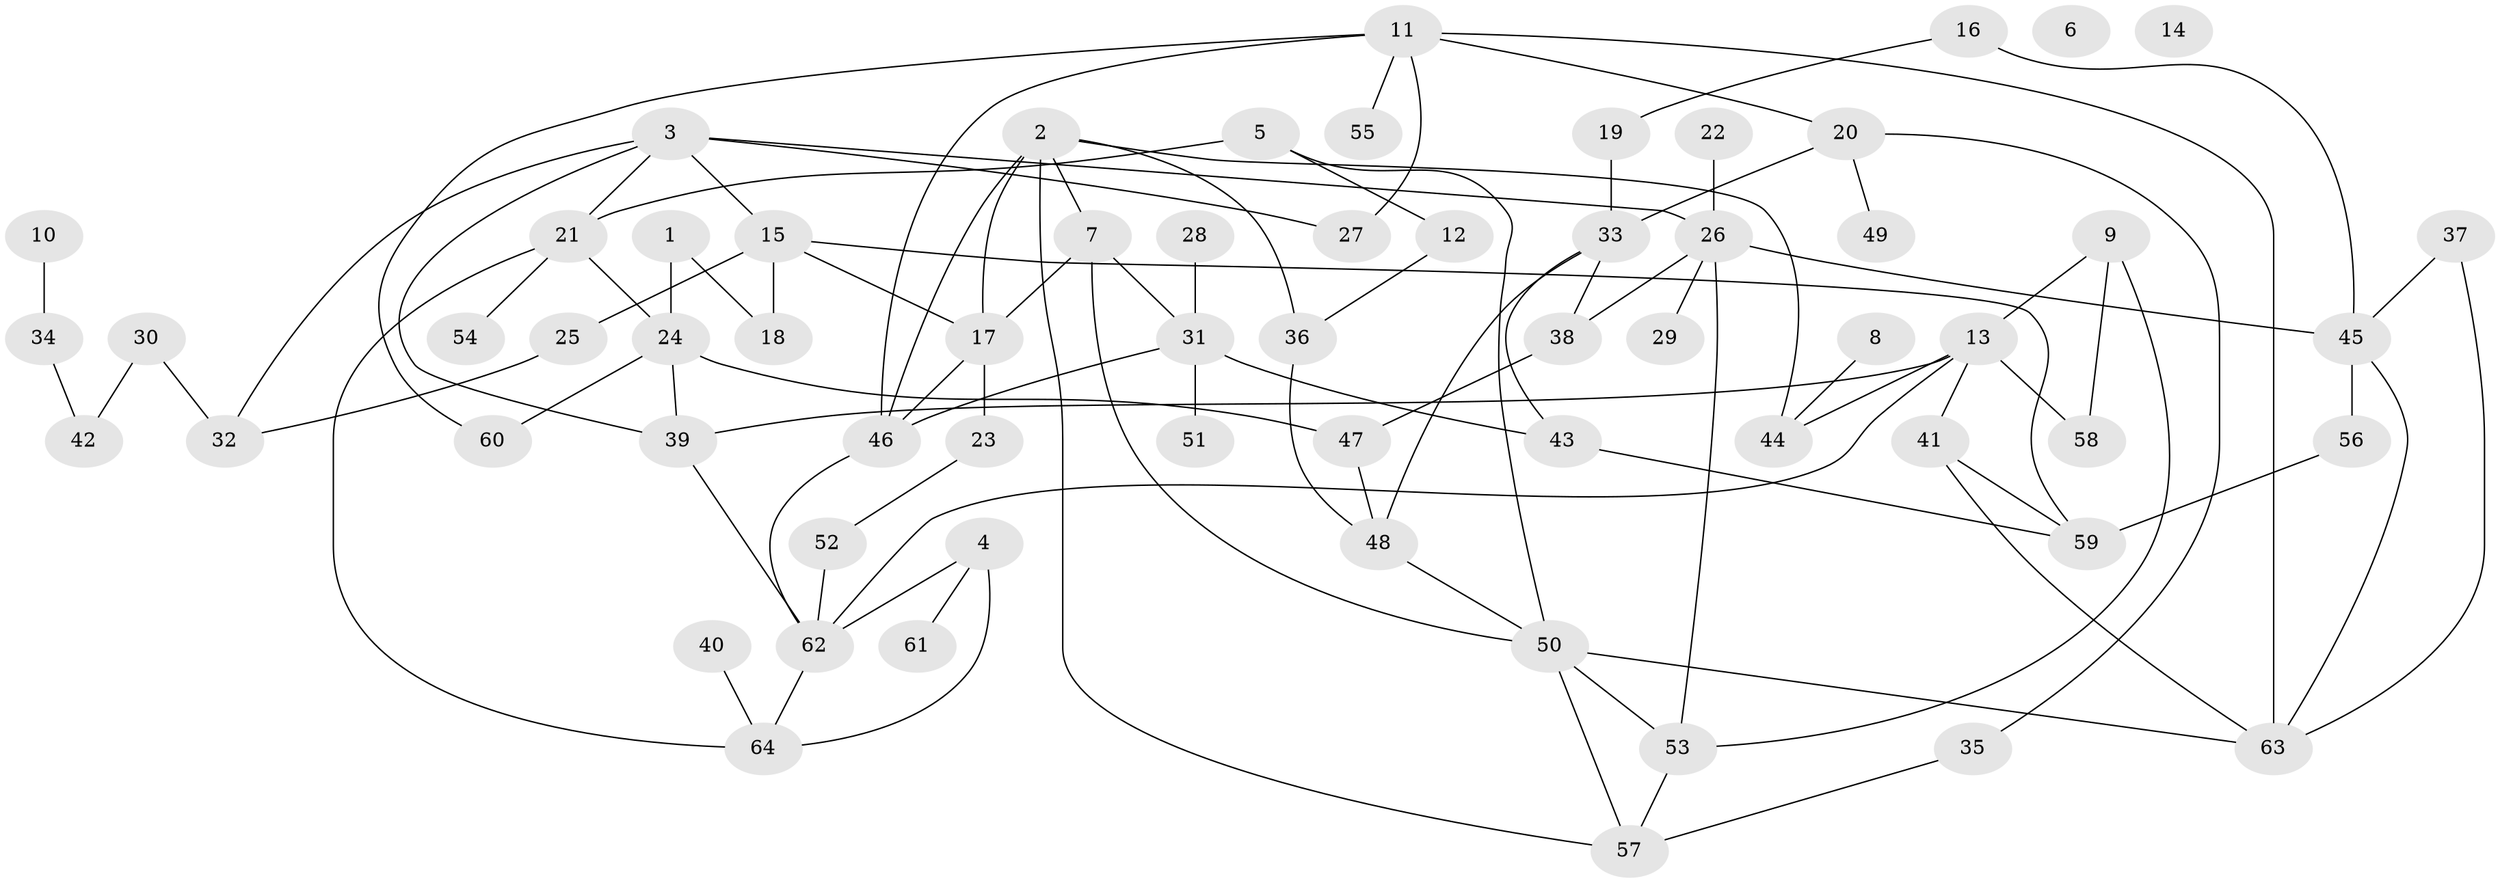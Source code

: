 // Generated by graph-tools (version 1.1) at 2025/49/03/09/25 03:49:09]
// undirected, 64 vertices, 97 edges
graph export_dot {
graph [start="1"]
  node [color=gray90,style=filled];
  1;
  2;
  3;
  4;
  5;
  6;
  7;
  8;
  9;
  10;
  11;
  12;
  13;
  14;
  15;
  16;
  17;
  18;
  19;
  20;
  21;
  22;
  23;
  24;
  25;
  26;
  27;
  28;
  29;
  30;
  31;
  32;
  33;
  34;
  35;
  36;
  37;
  38;
  39;
  40;
  41;
  42;
  43;
  44;
  45;
  46;
  47;
  48;
  49;
  50;
  51;
  52;
  53;
  54;
  55;
  56;
  57;
  58;
  59;
  60;
  61;
  62;
  63;
  64;
  1 -- 18;
  1 -- 24;
  2 -- 7;
  2 -- 17;
  2 -- 36;
  2 -- 44;
  2 -- 46;
  2 -- 57;
  3 -- 15;
  3 -- 21;
  3 -- 26;
  3 -- 27;
  3 -- 32;
  3 -- 39;
  4 -- 61;
  4 -- 62;
  4 -- 64;
  5 -- 12;
  5 -- 21;
  5 -- 50;
  7 -- 17;
  7 -- 31;
  7 -- 50;
  8 -- 44;
  9 -- 13;
  9 -- 53;
  9 -- 58;
  10 -- 34;
  11 -- 20;
  11 -- 27;
  11 -- 46;
  11 -- 55;
  11 -- 60;
  11 -- 63;
  12 -- 36;
  13 -- 39;
  13 -- 41;
  13 -- 44;
  13 -- 58;
  13 -- 62;
  15 -- 17;
  15 -- 18;
  15 -- 25;
  15 -- 59;
  16 -- 19;
  16 -- 45;
  17 -- 23;
  17 -- 46;
  19 -- 33;
  20 -- 33;
  20 -- 35;
  20 -- 49;
  21 -- 24;
  21 -- 54;
  21 -- 64;
  22 -- 26;
  23 -- 52;
  24 -- 39;
  24 -- 47;
  24 -- 60;
  25 -- 32;
  26 -- 29;
  26 -- 38;
  26 -- 45;
  26 -- 53;
  28 -- 31;
  30 -- 32;
  30 -- 42;
  31 -- 43;
  31 -- 46;
  31 -- 51;
  33 -- 38;
  33 -- 43;
  33 -- 48;
  34 -- 42;
  35 -- 57;
  36 -- 48;
  37 -- 45;
  37 -- 63;
  38 -- 47;
  39 -- 62;
  40 -- 64;
  41 -- 59;
  41 -- 63;
  43 -- 59;
  45 -- 56;
  45 -- 63;
  46 -- 62;
  47 -- 48;
  48 -- 50;
  50 -- 53;
  50 -- 57;
  50 -- 63;
  52 -- 62;
  53 -- 57;
  56 -- 59;
  62 -- 64;
}
